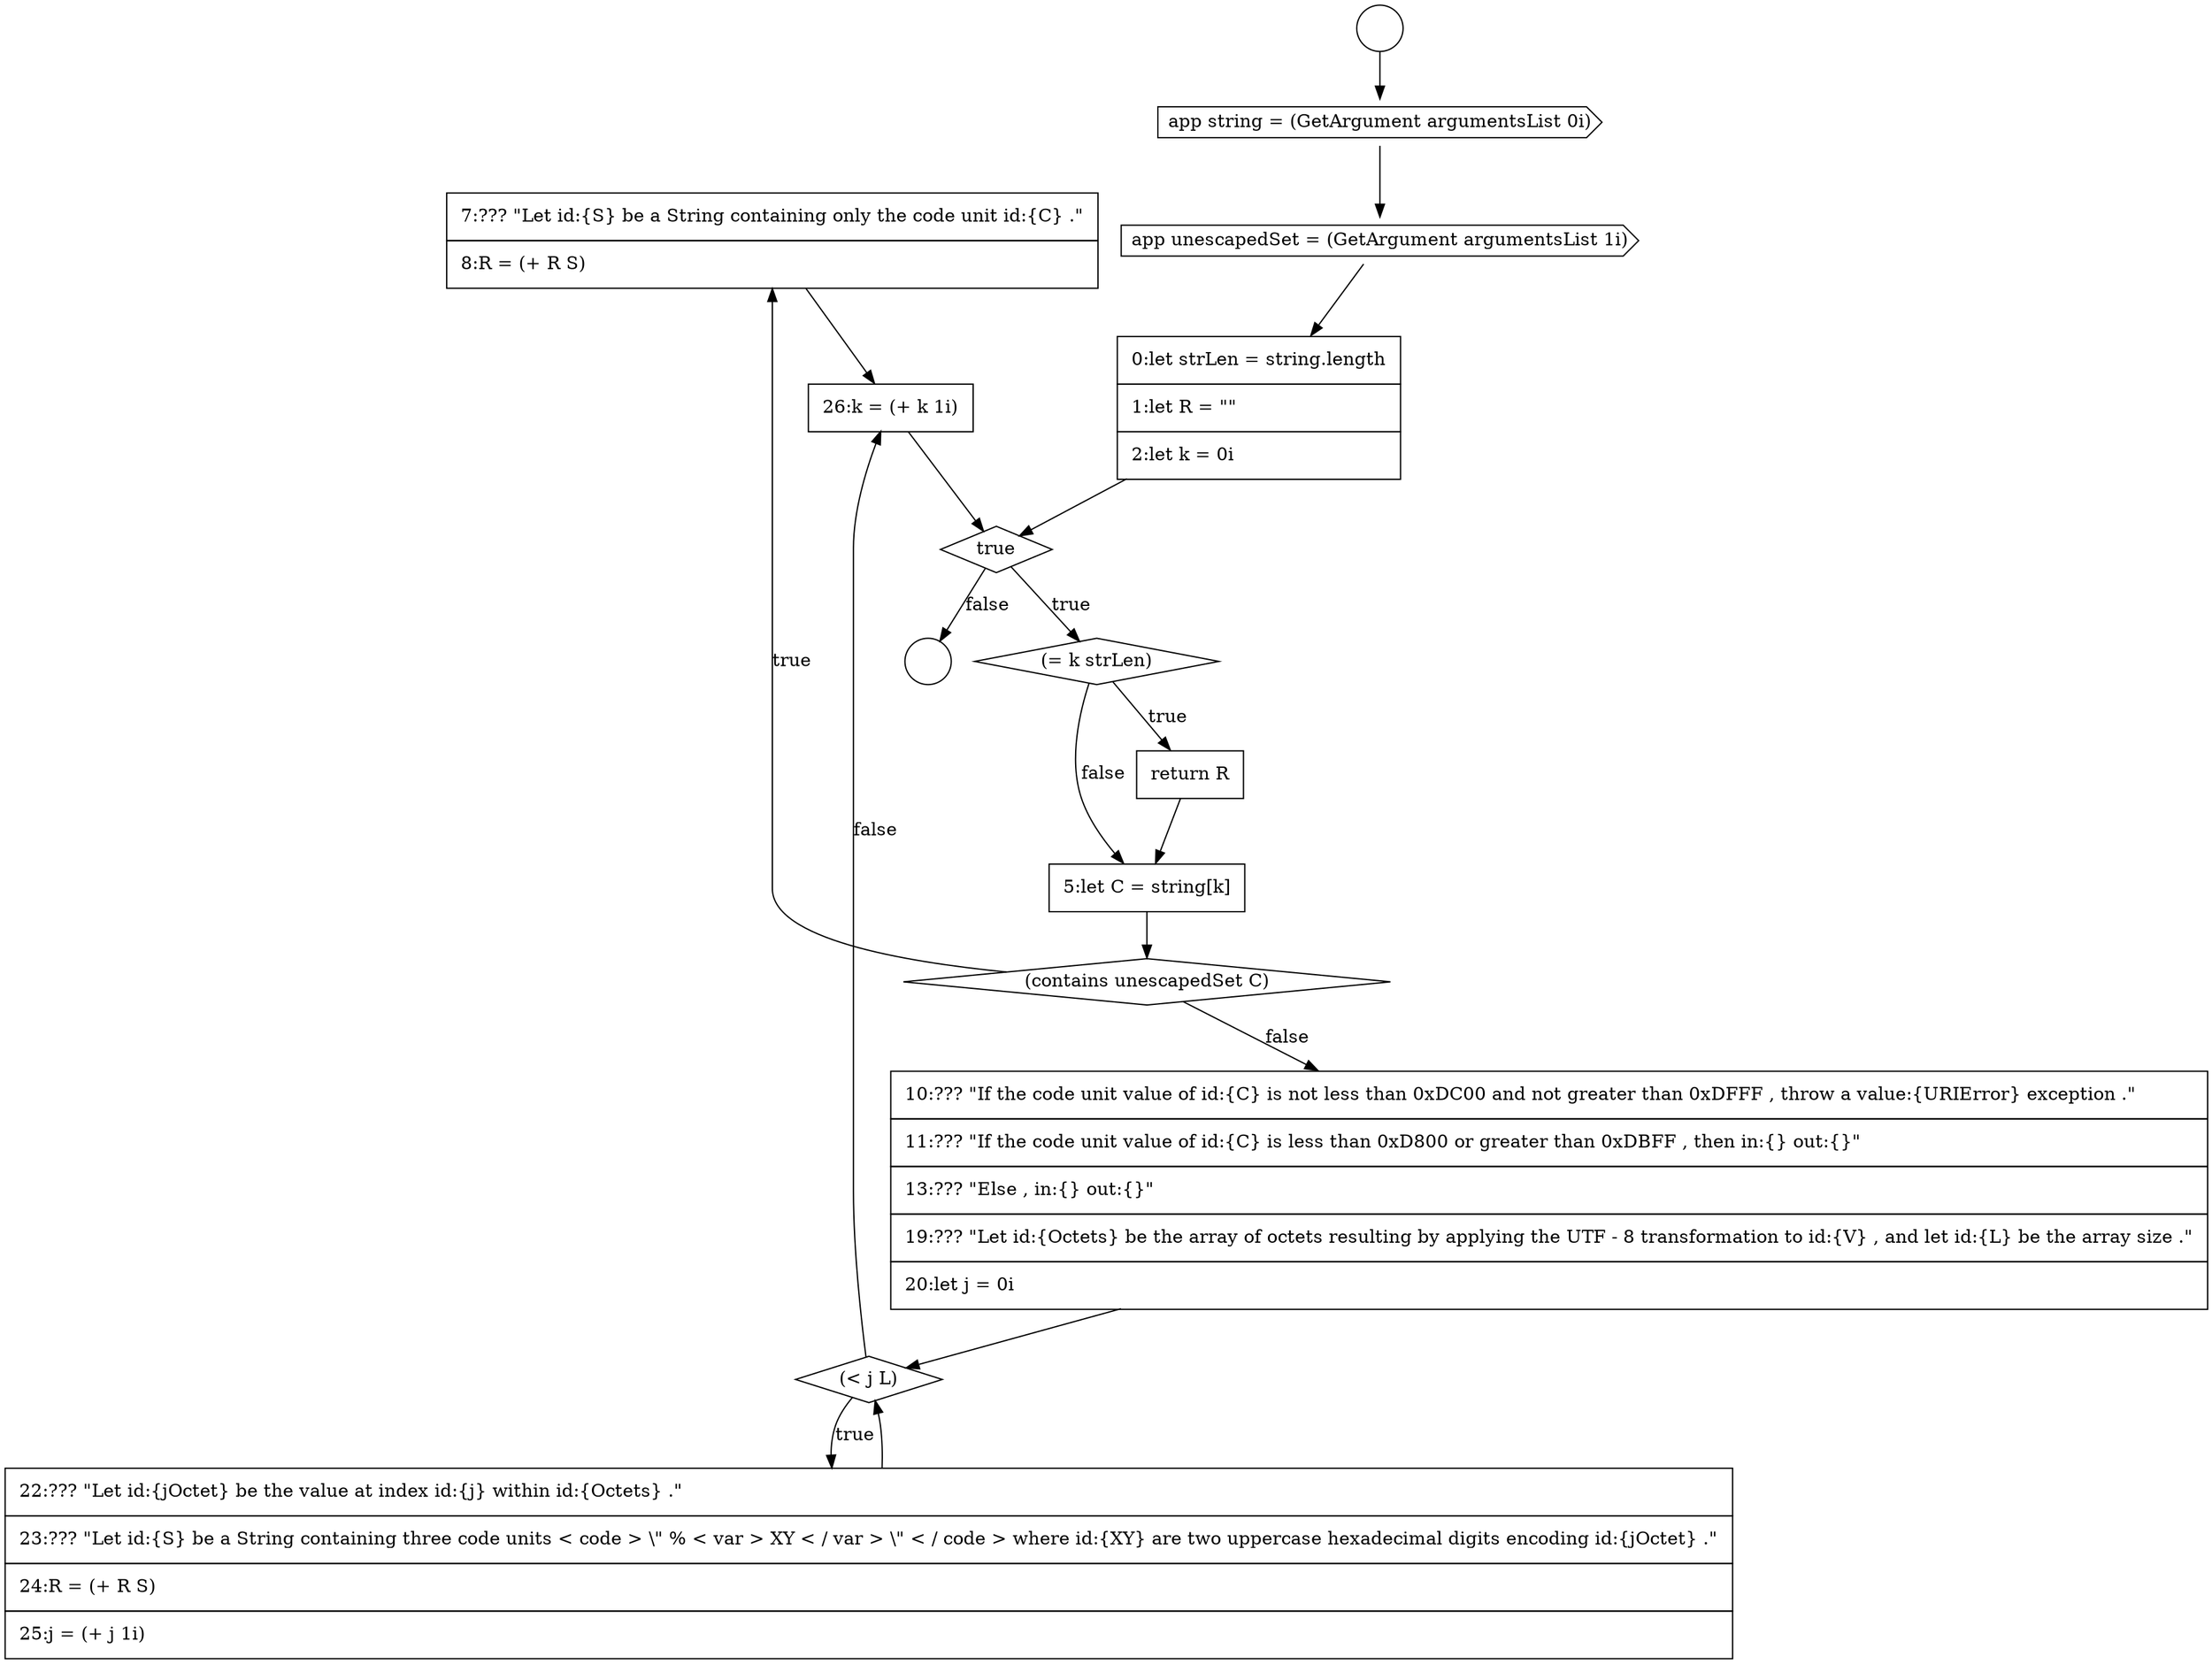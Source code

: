 digraph {
  node10555 [shape=none, margin=0, label=<<font color="black">
    <table border="0" cellborder="1" cellspacing="0" cellpadding="10">
      <tr><td align="left">7:??? &quot;Let id:{S} be a String containing only the code unit id:{C} .&quot;</td></tr>
      <tr><td align="left">8:R = (+ R S)</td></tr>
    </table>
  </font>> color="black" fillcolor="white" style=filled]
  node10551 [shape=diamond, label=<<font color="black">(= k strLen)</font>> color="black" fillcolor="white" style=filled]
  node10548 [shape=cds, label=<<font color="black">app unescapedSet = (GetArgument argumentsList 1i)</font>> color="black" fillcolor="white" style=filled]
  node10550 [shape=diamond, label=<<font color="black">true</font>> color="black" fillcolor="white" style=filled]
  node10556 [shape=none, margin=0, label=<<font color="black">
    <table border="0" cellborder="1" cellspacing="0" cellpadding="10">
      <tr><td align="left">10:??? &quot;If the code unit value of id:{C} is not less than 0xDC00 and not greater than 0xDFFF , throw a value:{URIError} exception .&quot;</td></tr>
      <tr><td align="left">11:??? &quot;If the code unit value of id:{C} is less than 0xD800 or greater than 0xDBFF , then in:{} out:{}&quot;</td></tr>
      <tr><td align="left">13:??? &quot;Else , in:{} out:{}&quot;</td></tr>
      <tr><td align="left">19:??? &quot;Let id:{Octets} be the array of octets resulting by applying the UTF - 8 transformation to id:{V} , and let id:{L} be the array size .&quot;</td></tr>
      <tr><td align="left">20:let j = 0i</td></tr>
    </table>
  </font>> color="black" fillcolor="white" style=filled]
  node10549 [shape=none, margin=0, label=<<font color="black">
    <table border="0" cellborder="1" cellspacing="0" cellpadding="10">
      <tr><td align="left">0:let strLen = string.length</td></tr>
      <tr><td align="left">1:let R = &quot;&quot;</td></tr>
      <tr><td align="left">2:let k = 0i</td></tr>
    </table>
  </font>> color="black" fillcolor="white" style=filled]
  node10553 [shape=none, margin=0, label=<<font color="black">
    <table border="0" cellborder="1" cellspacing="0" cellpadding="10">
      <tr><td align="left">5:let C = string[k]</td></tr>
    </table>
  </font>> color="black" fillcolor="white" style=filled]
  node10558 [shape=none, margin=0, label=<<font color="black">
    <table border="0" cellborder="1" cellspacing="0" cellpadding="10">
      <tr><td align="left">22:??? &quot;Let id:{jOctet} be the value at index id:{j} within id:{Octets} .&quot;</td></tr>
      <tr><td align="left">23:??? &quot;Let id:{S} be a String containing three code units &lt; code &gt; \&quot; % &lt; var &gt; XY &lt; / var &gt; \&quot; &lt; / code &gt; where id:{XY} are two uppercase hexadecimal digits encoding id:{jOctet} .&quot;</td></tr>
      <tr><td align="left">24:R = (+ R S)</td></tr>
      <tr><td align="left">25:j = (+ j 1i)</td></tr>
    </table>
  </font>> color="black" fillcolor="white" style=filled]
  node10546 [shape=circle label=" " color="black" fillcolor="white" style=filled]
  node10545 [shape=circle label=" " color="black" fillcolor="white" style=filled]
  node10559 [shape=none, margin=0, label=<<font color="black">
    <table border="0" cellborder="1" cellspacing="0" cellpadding="10">
      <tr><td align="left">26:k = (+ k 1i)</td></tr>
    </table>
  </font>> color="black" fillcolor="white" style=filled]
  node10547 [shape=cds, label=<<font color="black">app string = (GetArgument argumentsList 0i)</font>> color="black" fillcolor="white" style=filled]
  node10557 [shape=diamond, label=<<font color="black">(&lt; j L)</font>> color="black" fillcolor="white" style=filled]
  node10554 [shape=diamond, label=<<font color="black">(contains unescapedSet C)</font>> color="black" fillcolor="white" style=filled]
  node10552 [shape=none, margin=0, label=<<font color="black">
    <table border="0" cellborder="1" cellspacing="0" cellpadding="10">
      <tr><td align="left">return R</td></tr>
    </table>
  </font>> color="black" fillcolor="white" style=filled]
  node10553 -> node10554 [ color="black"]
  node10548 -> node10549 [ color="black"]
  node10554 -> node10555 [label=<<font color="black">true</font>> color="black"]
  node10554 -> node10556 [label=<<font color="black">false</font>> color="black"]
  node10555 -> node10559 [ color="black"]
  node10558 -> node10557 [ color="black"]
  node10551 -> node10552 [label=<<font color="black">true</font>> color="black"]
  node10551 -> node10553 [label=<<font color="black">false</font>> color="black"]
  node10550 -> node10551 [label=<<font color="black">true</font>> color="black"]
  node10550 -> node10546 [label=<<font color="black">false</font>> color="black"]
  node10559 -> node10550 [ color="black"]
  node10556 -> node10557 [ color="black"]
  node10547 -> node10548 [ color="black"]
  node10545 -> node10547 [ color="black"]
  node10557 -> node10558 [label=<<font color="black">true</font>> color="black"]
  node10557 -> node10559 [label=<<font color="black">false</font>> color="black"]
  node10552 -> node10553 [ color="black"]
  node10549 -> node10550 [ color="black"]
}
